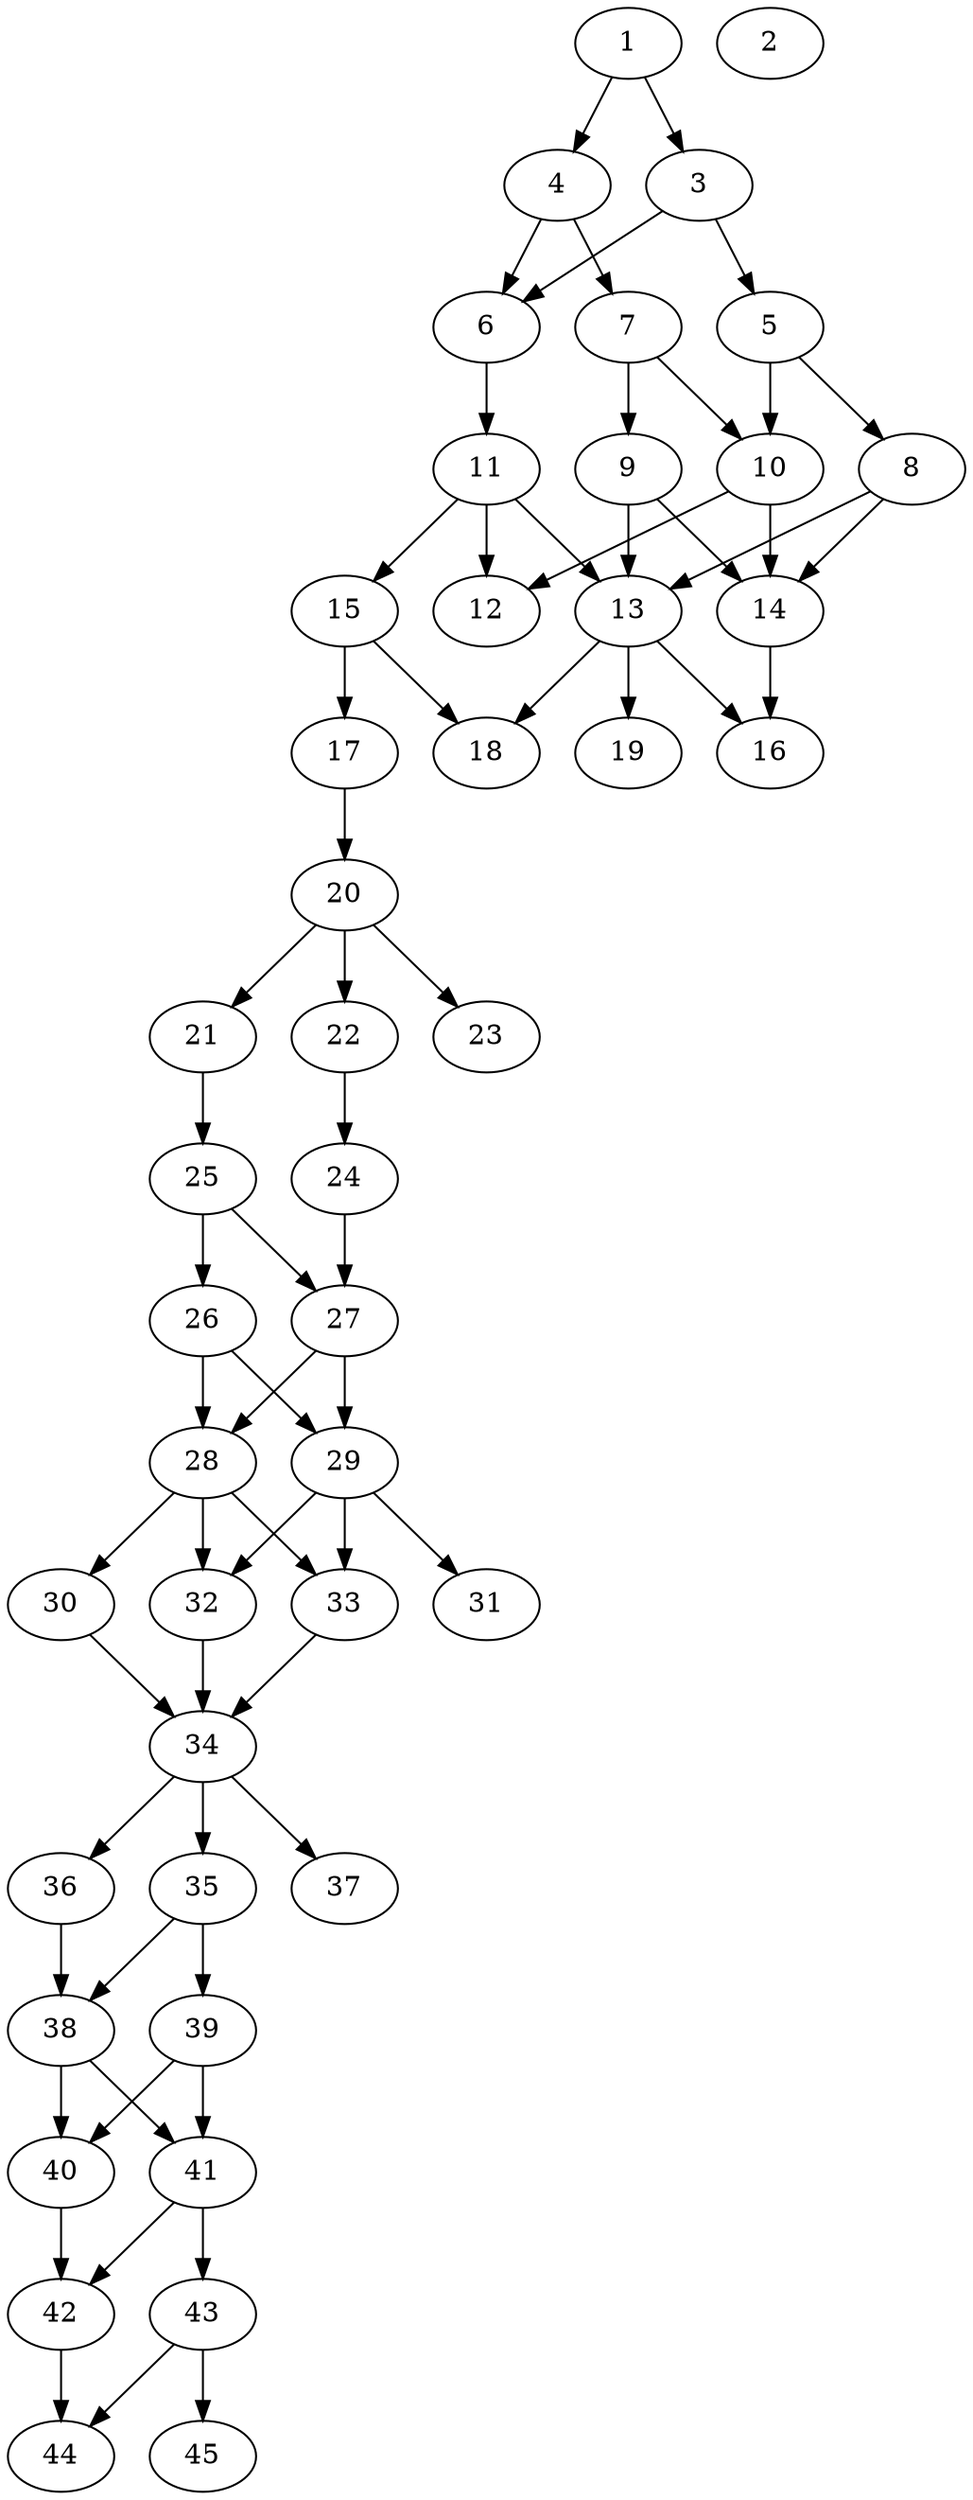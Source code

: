 // DAG automatically generated by daggen at Thu Oct  3 14:07:23 2019
// ./daggen --dot -n 45 --ccr 0.5 --fat 0.3 --regular 0.5 --density 0.7 --mindata 5242880 --maxdata 52428800 
digraph G {
  1 [size="90212352", alpha="0.05", expect_size="45106176"] 
  1 -> 3 [size ="45106176"]
  1 -> 4 [size ="45106176"]
  2 [size="65320960", alpha="0.09", expect_size="32660480"] 
  3 [size="10817536", alpha="0.11", expect_size="5408768"] 
  3 -> 5 [size ="5408768"]
  3 -> 6 [size ="5408768"]
  4 [size="78858240", alpha="0.11", expect_size="39429120"] 
  4 -> 6 [size ="39429120"]
  4 -> 7 [size ="39429120"]
  5 [size="56819712", alpha="0.18", expect_size="28409856"] 
  5 -> 8 [size ="28409856"]
  5 -> 10 [size ="28409856"]
  6 [size="13105152", alpha="0.18", expect_size="6552576"] 
  6 -> 11 [size ="6552576"]
  7 [size="92674048", alpha="0.09", expect_size="46337024"] 
  7 -> 9 [size ="46337024"]
  7 -> 10 [size ="46337024"]
  8 [size="44519424", alpha="0.15", expect_size="22259712"] 
  8 -> 13 [size ="22259712"]
  8 -> 14 [size ="22259712"]
  9 [size="31062016", alpha="0.08", expect_size="15531008"] 
  9 -> 13 [size ="15531008"]
  9 -> 14 [size ="15531008"]
  10 [size="77541376", alpha="0.15", expect_size="38770688"] 
  10 -> 12 [size ="38770688"]
  10 -> 14 [size ="38770688"]
  11 [size="100954112", alpha="0.01", expect_size="50477056"] 
  11 -> 12 [size ="50477056"]
  11 -> 13 [size ="50477056"]
  11 -> 15 [size ="50477056"]
  12 [size="27887616", alpha="0.03", expect_size="13943808"] 
  13 [size="71915520", alpha="0.11", expect_size="35957760"] 
  13 -> 16 [size ="35957760"]
  13 -> 18 [size ="35957760"]
  13 -> 19 [size ="35957760"]
  14 [size="28547072", alpha="0.03", expect_size="14273536"] 
  14 -> 16 [size ="14273536"]
  15 [size="81852416", alpha="0.03", expect_size="40926208"] 
  15 -> 17 [size ="40926208"]
  15 -> 18 [size ="40926208"]
  16 [size="73402368", alpha="0.02", expect_size="36701184"] 
  17 [size="64866304", alpha="0.03", expect_size="32433152"] 
  17 -> 20 [size ="32433152"]
  18 [size="12183552", alpha="0.08", expect_size="6091776"] 
  19 [size="84922368", alpha="0.15", expect_size="42461184"] 
  20 [size="27930624", alpha="0.06", expect_size="13965312"] 
  20 -> 21 [size ="13965312"]
  20 -> 22 [size ="13965312"]
  20 -> 23 [size ="13965312"]
  21 [size="97759232", alpha="0.14", expect_size="48879616"] 
  21 -> 25 [size ="48879616"]
  22 [size="103616512", alpha="0.13", expect_size="51808256"] 
  22 -> 24 [size ="51808256"]
  23 [size="24199168", alpha="0.13", expect_size="12099584"] 
  24 [size="76232704", alpha="0.07", expect_size="38116352"] 
  24 -> 27 [size ="38116352"]
  25 [size="89995264", alpha="0.11", expect_size="44997632"] 
  25 -> 26 [size ="44997632"]
  25 -> 27 [size ="44997632"]
  26 [size="102811648", alpha="0.16", expect_size="51405824"] 
  26 -> 28 [size ="51405824"]
  26 -> 29 [size ="51405824"]
  27 [size="17727488", alpha="0.18", expect_size="8863744"] 
  27 -> 28 [size ="8863744"]
  27 -> 29 [size ="8863744"]
  28 [size="32749568", alpha="0.07", expect_size="16374784"] 
  28 -> 30 [size ="16374784"]
  28 -> 32 [size ="16374784"]
  28 -> 33 [size ="16374784"]
  29 [size="72044544", alpha="0.01", expect_size="36022272"] 
  29 -> 31 [size ="36022272"]
  29 -> 32 [size ="36022272"]
  29 -> 33 [size ="36022272"]
  30 [size="46462976", alpha="0.09", expect_size="23231488"] 
  30 -> 34 [size ="23231488"]
  31 [size="73476096", alpha="0.16", expect_size="36738048"] 
  32 [size="44066816", alpha="0.06", expect_size="22033408"] 
  32 -> 34 [size ="22033408"]
  33 [size="13070336", alpha="0.10", expect_size="6535168"] 
  33 -> 34 [size ="6535168"]
  34 [size="75194368", alpha="0.18", expect_size="37597184"] 
  34 -> 35 [size ="37597184"]
  34 -> 36 [size ="37597184"]
  34 -> 37 [size ="37597184"]
  35 [size="15691776", alpha="0.00", expect_size="7845888"] 
  35 -> 38 [size ="7845888"]
  35 -> 39 [size ="7845888"]
  36 [size="69646336", alpha="0.16", expect_size="34823168"] 
  36 -> 38 [size ="34823168"]
  37 [size="50933760", alpha="0.04", expect_size="25466880"] 
  38 [size="41744384", alpha="0.11", expect_size="20872192"] 
  38 -> 40 [size ="20872192"]
  38 -> 41 [size ="20872192"]
  39 [size="76109824", alpha="0.15", expect_size="38054912"] 
  39 -> 40 [size ="38054912"]
  39 -> 41 [size ="38054912"]
  40 [size="80238592", alpha="0.02", expect_size="40119296"] 
  40 -> 42 [size ="40119296"]
  41 [size="26814464", alpha="0.08", expect_size="13407232"] 
  41 -> 42 [size ="13407232"]
  41 -> 43 [size ="13407232"]
  42 [size="100677632", alpha="0.14", expect_size="50338816"] 
  42 -> 44 [size ="50338816"]
  43 [size="36114432", alpha="0.02", expect_size="18057216"] 
  43 -> 44 [size ="18057216"]
  43 -> 45 [size ="18057216"]
  44 [size="83302400", alpha="0.05", expect_size="41651200"] 
  45 [size="71557120", alpha="0.04", expect_size="35778560"] 
}
